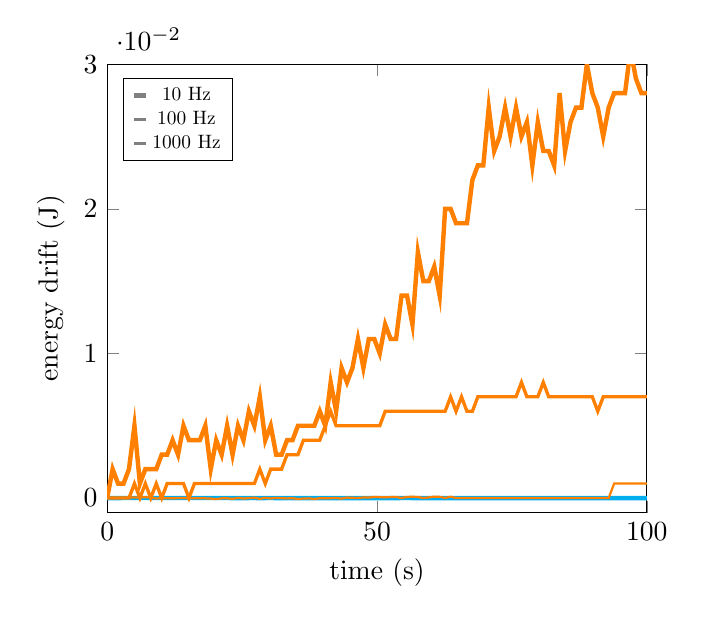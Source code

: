\begin{tikzpicture}
    \begin{axis}[ymin={-0.001}, ymax={0.03}, ylabel={energy drift (J)}, ylabel style={yshift=0pt}, xtick={0, 50, 100}, xlabel={time (s)}, no markers, legend style={nodes={{scale=0.70, transform shape}}}, xmin={0}, xmax={100}, no markers, legend pos={north west}, legend image post style={scale=0.25}]
    % legend entries
    \addplot+[ultra thick, color=gray, mark options={gray}]
    table[row sep={\\}]
    {
        \\
        0.0  0.0  \\
    }
    ;
    \addlegendentry {10 Hz}

    \addplot+[very thick, color=gray, mark options={gray}]
    table[row sep={\\}]
    {
        \\
        0.0  0.0  \\
    }
    ;
    \addlegendentry {100 Hz}

    \addplot+[thick, color=gray, mark options={gray}]
    table[row sep={\\}]
    {
        \\
        0.0  0.0  \\
    }
    ;
    \addlegendentry {1000 Hz}
        
    \addplot+[ultra thick, color=cyan, mark options={cyan}]
        table[row sep={\\}]
        {
            \\
            0.0  0.0  \\
            1.02  -4.183e-9  \\
            2.041  1.334e-8  \\
            3.061  1.599e-6  \\
            4.082  1.954e-6  \\
            5.102  2.254e-6  \\
            6.122  1.427e-6  \\
            7.143  2.185e-6  \\
            8.163  2.543e-6  \\
            9.184  2.525e-6  \\
            10.204  2.192e-6  \\
            11.224  4.335e-6  \\
            12.245  4.09e-6  \\
            13.265  2.728e-6  \\
            14.286  1.523e-6  \\
            15.306  2.861e-6  \\
            16.327  1.538e-6  \\
            17.347  3.218e-6  \\
            18.367  2.752e-6  \\
            19.388  1.292e-6  \\
            20.408  1.445e-6  \\
            21.429  9.891e-7  \\
            22.449  1.192e-6  \\
            23.469  1.917e-7  \\
            24.49  -3.183e-7  \\
            25.51  -3.766e-6  \\
            26.531  2.594e-6  \\
            27.551  1.388e-6  \\
            28.571  -6.842e-6  \\
            29.592  2.31e-6  \\
            30.612  2.258e-6  \\
            31.633  -3.019e-6  \\
            32.653  -1.644e-6  \\
            33.673  1.012e-6  \\
            34.694  2.636e-7  \\
            35.714  -1.76e-7  \\
            36.735  -8.307e-8  \\
            37.755  -9.023e-7  \\
            38.776  -1.075e-6  \\
            39.796  -1.922e-6  \\
            40.816  -1.646e-6  \\
            41.837  -4.912e-6  \\
            42.857  -2.295e-6  \\
            43.878  -2.228e-6  \\
            44.898  -2.121e-6  \\
            45.918  -1.891e-6  \\
            46.939  -2.444e-7  \\
            47.959  -5.617e-7  \\
            48.98  -7.914e-7  \\
            50.0  -1.116e-6  \\
            51.02  -6.067e-7  \\
            52.041  -3.645e-7  \\
            53.061  2.894e-7  \\
            54.082  8.816e-7  \\
            55.102  1.126e-6  \\
            56.122  1.461e-6  \\
            57.143  -7.235e-7  \\
            58.163  -1.425e-6  \\
            59.184  -3.464e-6  \\
            60.204  -2.673e-6  \\
            61.224  -3.038e-6  \\
            62.245  -2.915e-6  \\
            63.265  -3.671e-6  \\
            64.286  -2.723e-6  \\
            65.306  -1.75e-6  \\
            66.327  -5.963e-7  \\
            67.347  -3.835e-7  \\
            68.367  -1.512e-6  \\
            69.388  -1.347e-6  \\
            70.408  -1.717e-6  \\
            71.429  -1.396e-6  \\
            72.449  -1.734e-6  \\
            73.469  -1.968e-6  \\
            74.49  -2.568e-6  \\
            75.51  -3.402e-6  \\
            76.531  -2.866e-6  \\
            77.551  -2.861e-6  \\
            78.571  -2.303e-6  \\
            79.592  -2.429e-6  \\
            80.612  -2.949e-6  \\
            81.633  -3.289e-6  \\
            82.653  -3.748e-6  \\
            83.673  -3.017e-6  \\
            84.694  -2.737e-6  \\
            85.714  -4.941e-6  \\
            86.735  -6.083e-7  \\
            87.755  -4.089e-7  \\
            88.776  -7.23e-6  \\
            89.796  -3.218e-6  \\
            90.816  5.142e-7  \\
            91.837  9.469e-7  \\
            92.857  -2.671e-6  \\
            93.878  -1.855e-6  \\
            94.898  -1.437e-6  \\
            95.918  -2.86e-7  \\
            96.939  -2.048e-6  \\
            97.959  -1.731e-6  \\
            98.98  -1.44e-6  \\
            100.0  -6.426e-7  \\
        }
        ;
        % \addlegendentry {Dojo}
        \addplot+[ultra thick, color=orange, mark options={orange}]
        table[row sep={\\}]
        {
            \\
            0.0  0.0  \\
            1.01  0.002  \\
            2.02  0.001  \\
            3.03  0.001  \\
            4.04  0.002  \\
            5.051  0.005  \\
            6.061  0.001  \\
            7.071  0.002  \\
            8.081  0.002  \\
            9.091  0.002  \\
            10.101  0.003  \\
            11.111  0.003  \\
            12.121  0.004  \\
            13.131  0.003  \\
            14.141  0.005  \\
            15.152  0.004  \\
            16.162  0.004  \\
            17.172  0.004  \\
            18.182  0.005  \\
            19.192  0.002  \\
            20.202  0.004  \\
            21.212  0.003  \\
            22.222  0.005  \\
            23.232  0.003  \\
            24.242  0.005  \\
            25.253  0.004  \\
            26.263  0.006  \\
            27.273  0.005  \\
            28.283  0.007  \\
            29.293  0.004  \\
            30.303  0.005  \\
            31.313  0.003  \\
            32.323  0.003  \\
            33.333  0.004  \\
            34.343  0.004  \\
            35.354  0.005  \\
            36.364  0.005  \\
            37.374  0.005  \\
            38.384  0.005  \\
            39.394  0.006  \\
            40.404  0.005  \\
            41.414  0.008  \\
            42.424  0.006  \\
            43.434  0.009  \\
            44.444  0.008  \\
            45.455  0.009  \\
            46.465  0.011  \\
            47.475  0.009  \\
            48.485  0.011  \\
            49.495  0.011  \\
            50.505  0.01  \\
            51.515  0.012  \\
            52.525  0.011  \\
            53.535  0.011  \\
            54.545  0.014  \\
            55.556  0.014  \\
            56.566  0.012  \\
            57.576  0.017  \\
            58.586  0.015  \\
            59.596  0.015  \\
            60.606  0.016  \\
            61.616  0.014  \\
            62.626  0.02  \\
            63.636  0.02  \\
            64.646  0.019  \\
            65.657  0.019  \\
            66.667  0.019  \\
            67.677  0.022  \\
            68.687  0.023  \\
            69.697  0.023  \\
            70.707  0.027  \\
            71.717  0.024  \\
            72.727  0.025  \\
            73.737  0.027  \\
            74.747  0.025  \\
            75.758  0.027  \\
            76.768  0.025  \\
            77.778  0.026  \\
            78.788  0.023  \\
            79.798  0.026  \\
            80.808  0.024  \\
            81.818  0.024  \\
            82.828  0.023  \\
            83.838  0.028  \\
            84.848  0.024  \\
            85.859  0.026  \\
            86.869  0.027  \\
            87.879  0.027  \\
            88.889  0.03  \\
            89.899  0.028  \\
            90.909  0.027  \\
            91.919  0.025  \\
            92.929  0.027  \\
            93.939  0.028  \\
            94.949  0.028  \\
            95.96  0.028  \\
            96.97  0.031  \\
            97.98  0.029  \\
            98.99  0.028  \\
            100.0  0.028  \\
        }
        ;
        % \addlegendentry {MuJoCo}

        \addplot+[very thick, solid, color=orange, mark options={orange}]
        table[row sep={\\}]
        {
            \\
            0.0  0.0  \\
            1.01  1.062e-5  \\
            2.02  0.0  \\
            3.03  0.0  \\
            4.04  0.0  \\
            5.051  0.001  \\
            6.061  0.0  \\
            7.071  0.001  \\
            8.081  0.0  \\
            9.091  0.001  \\
            10.101  0.0  \\
            11.111  0.001  \\
            12.121  0.001  \\
            13.131  0.001  \\
            14.141  0.001  \\
            15.152  0.0  \\
            16.162  0.001  \\
            17.172  0.001  \\
            18.182  0.001  \\
            19.192  0.001  \\
            20.202  0.001  \\
            21.212  0.001  \\
            22.222  0.001  \\
            23.232  0.001  \\
            24.242  0.001  \\
            25.253  0.001  \\
            26.263  0.001  \\
            27.273  0.001  \\
            28.283  0.002  \\
            29.293  0.001  \\
            30.303  0.002  \\
            31.313  0.002  \\
            32.323  0.002  \\
            33.333  0.003  \\
            34.343  0.003  \\
            35.354  0.003  \\
            36.364  0.004  \\
            37.374  0.004  \\
            38.384  0.004  \\
            39.394  0.004  \\
            40.404  0.005  \\
            41.414  0.006  \\
            42.424  0.005  \\
            43.434  0.005  \\
            44.444  0.005  \\
            45.455  0.005  \\
            46.465  0.005  \\
            47.475  0.005  \\
            48.485  0.005  \\
            49.495  0.005  \\
            50.505  0.005  \\
            51.515  0.006  \\
            52.525  0.006  \\
            53.535  0.006  \\
            54.545  0.006  \\
            55.556  0.006  \\
            56.566  0.006  \\
            57.576  0.006  \\
            58.586  0.006  \\
            59.596  0.006  \\
            60.606  0.006  \\
            61.616  0.006  \\
            62.626  0.006  \\
            63.636  0.007  \\
            64.646  0.006  \\
            65.657  0.007  \\
            66.667  0.006  \\
            67.677  0.006  \\
            68.687  0.007  \\
            69.697  0.007  \\
            70.707  0.007  \\
            71.717  0.007  \\
            72.727  0.007  \\
            73.737  0.007  \\
            74.747  0.007  \\
            75.758  0.007  \\
            76.768  0.008  \\
            77.778  0.007  \\
            78.788  0.007  \\
            79.798  0.007  \\
            80.808  0.008  \\
            81.818  0.007  \\
            82.828  0.007  \\
            83.838  0.007  \\
            84.848  0.007  \\
            85.859  0.007  \\
            86.869  0.007  \\
            87.879  0.007  \\
            88.889  0.007  \\
            89.899  0.007  \\
            90.909  0.006  \\
            91.919  0.007  \\
            92.929  0.007  \\
            93.939  0.007  \\
            94.949  0.007  \\
            95.96  0.007  \\
            96.97  0.007  \\
            97.98  0.007  \\
            98.99  0.007  \\
            100.0  0.007  \\
        }
        ;
        \addplot+[thick, solid, color=orange, mark options={orange}]
        table[row sep={\\}]
        {
            \\
            0.0  0.0  \\
            1.01  -4.072e-6  \\
            2.02  2.1e-5  \\
            3.03  2.335e-5  \\
            4.04  3.838e-5  \\
            5.051  4.233e-5  \\
            6.061  3.83e-5  \\
            7.071  5.813e-5  \\
            8.081  3.689e-5  \\
            9.091  -3.084e-5  \\
            10.101  -6.39e-6  \\
            11.111  -7.408e-6  \\
            12.121  -1.319e-5  \\
            13.131  -2.991e-6  \\
            14.141  2.358e-6  \\
            15.152  -2.235e-5  \\
            16.162  -2.071e-5  \\
            17.172  -1.498e-5  \\
            18.182  -1.941e-5  \\
            19.192  -3.683e-5  \\
            20.202  -7.324e-5  \\
            21.212  -1.951e-5  \\
            22.222  -1.63e-5  \\
            23.232  -5.321e-5  \\
            24.242  9.093e-6  \\
            25.253  -3.11e-5  \\
            26.263  -3.54e-6  \\
            27.273  2.652e-5  \\
            28.283  -5.17e-5  \\
            29.293  1.626e-5  \\
            30.303  -2.787e-5  \\
            31.313  1.363e-5  \\
            32.323  -9.94e-6  \\
            33.333  -2.414e-5  \\
            34.343  -7.87e-6  \\
            35.354  -6.431e-5  \\
            36.364  -3.244e-5  \\
            37.374  -2.029e-5  \\
            38.384  -6.728e-5  \\
            39.394  -1.394e-5  \\
            40.404  -1.837e-5  \\
            41.414  -1.03e-5  \\
            42.424  7.068e-6  \\
            43.434  -3.941e-5  \\
            44.444  3.22e-5  \\
            45.455  1.563e-5  \\
            46.465  5.985e-6  \\
            47.475  3.826e-5  \\
            48.485  3.509e-5  \\
            49.495  7.267e-5  \\
            50.505  6.308e-5  \\
            51.515  5.211e-5  \\
            52.525  6.733e-5  \\
            53.535  7.382e-5  \\
            54.545  0.0  \\
            55.556  7.803e-5  \\
            56.566  8.909e-5  \\
            57.576  7.459e-5  \\
            58.586  0.0  \\
            59.596  4.391e-5  \\
            60.606  9.65e-5  \\
            61.616  8.455e-5  \\
            62.626  0.0  \\
            63.636  9.439e-5  \\
            64.646  0.0  \\
            65.657  0.0  \\
            66.667  0.0  \\
            67.677  0.0  \\
            68.687  0.0  \\
            69.697  0.0  \\
            70.707  0.0  \\
            71.717  0.0  \\
            72.727  0.0  \\
            73.737  0.0  \\
            74.747  0.0  \\
            75.758  0.0  \\
            76.768  0.0  \\
            77.778  0.0  \\
            78.788  0.0  \\
            79.798  0.0  \\
            80.808  0.0  \\
            81.818  0.0  \\
            82.828  0.0  \\
            83.838  0.0  \\
            84.848  0.0  \\
            85.859  0.0  \\
            86.869  0.0  \\
            87.879  0.0  \\
            88.889  0.0  \\
            89.899  0.0  \\
            90.909  0.0  \\
            91.919  0.0  \\
            92.929  0.0  \\
            93.939  0.001  \\
            94.949  0.001  \\
            95.96  0.001  \\
            96.97  0.001  \\
            97.98  0.001  \\
            98.99  0.001  \\
            100.0  0.001  \\
        }
        ;
\end{axis}
\end{tikzpicture}
